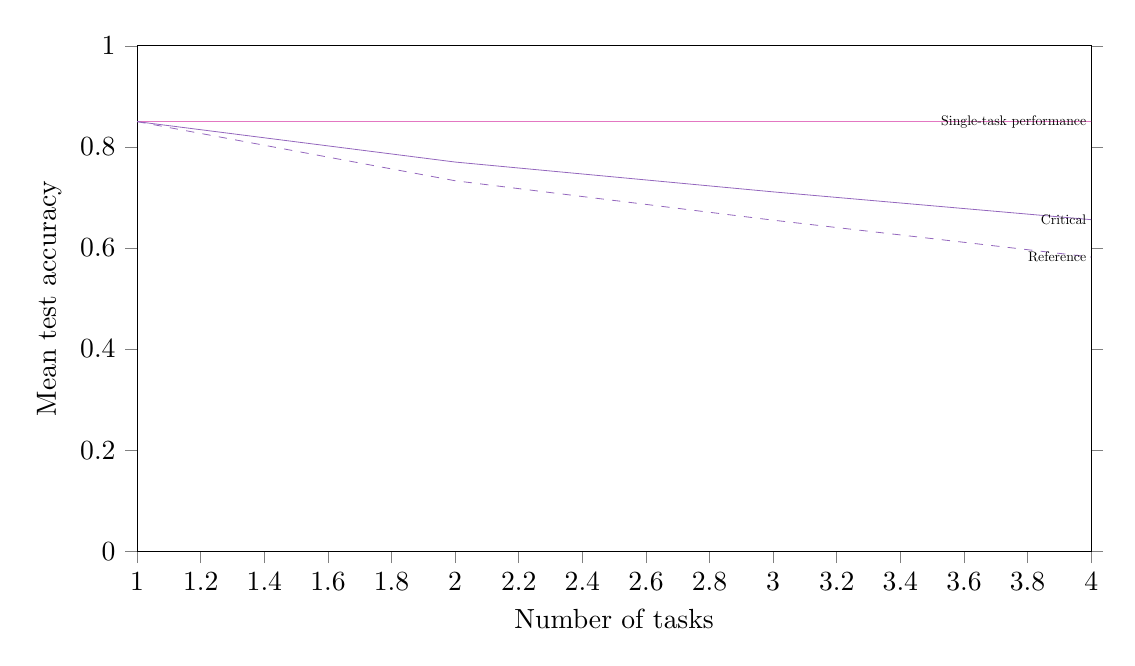% This file was created by matplotlib2tikz v0.6.18.
\begin{tikzpicture}

\definecolor{color0}{rgb}{0.89,0.467,0.761}
\definecolor{color1}{rgb}{0.58,0.404,0.741}

\begin{axis}[
every y tick label/.style = {
rotate=0
},
height=8cm,
tick align=outside,
width=13.698cm,
x grid style={white!69.02!black},
xlabel={Number of tasks},
xmin=1, xmax=4,
xtick pos=left,
y grid style={white!69.02!black},
ylabel={Mean test accuracy},
ymin=0, ymax=1,
ytick pos=both
]
\addplot [line width=0.29pt, color0, forget plot]
table [row sep=\\]{%
1	0.85 \\
5	0.85 \\
};
\addplot [line width=0.29pt, color1, forget plot]
table [row sep=\\]{%
1	0.85 \\
2	0.77 \\
3	0.711 \\
4	0.656 \\
};
\addplot [line width=0.29pt, color1, dashed, forget plot]
table [row sep=\\]{%
1	0.85 \\
2	0.733 \\
3	0.655 \\
4	0.582 \\
};
\node at (axis cs:4,0.85)[
  scale=0.5,
  anchor= east,
  text=black,
  rotate=0.0
]{ Single-task performance};
\node at (axis cs:4,0.656)[
  scale=0.5,
  anchor= east,
  text=black,
  rotate=0.0
]{ Critical};
\node at (axis cs:4,0.582)[
  scale=0.5,
  anchor= east,
  text=black,
  rotate=0.0
]{ Reference};
\end{axis}

\end{tikzpicture}